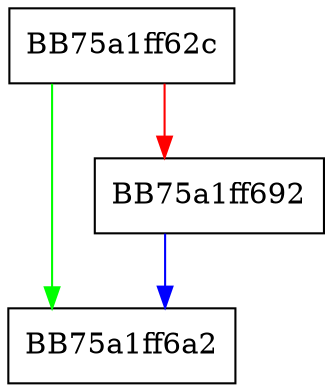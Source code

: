 digraph GetInternalAttribute {
  node [shape="box"];
  graph [splines=ortho];
  BB75a1ff62c -> BB75a1ff6a2 [color="green"];
  BB75a1ff62c -> BB75a1ff692 [color="red"];
  BB75a1ff692 -> BB75a1ff6a2 [color="blue"];
}
